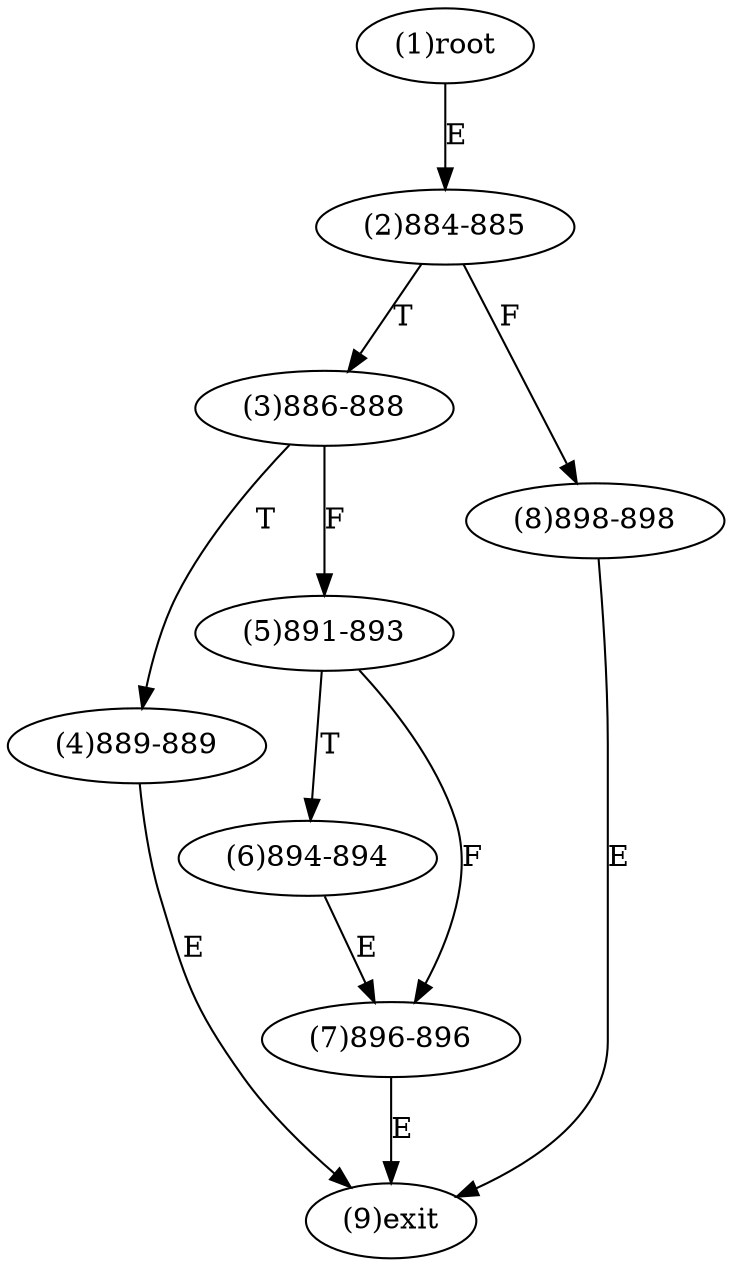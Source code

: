 digraph "" { 
1[ label="(1)root"];
2[ label="(2)884-885"];
3[ label="(3)886-888"];
4[ label="(4)889-889"];
5[ label="(5)891-893"];
6[ label="(6)894-894"];
7[ label="(7)896-896"];
8[ label="(8)898-898"];
9[ label="(9)exit"];
1->2[ label="E"];
2->8[ label="F"];
2->3[ label="T"];
3->5[ label="F"];
3->4[ label="T"];
4->9[ label="E"];
5->7[ label="F"];
5->6[ label="T"];
6->7[ label="E"];
7->9[ label="E"];
8->9[ label="E"];
}